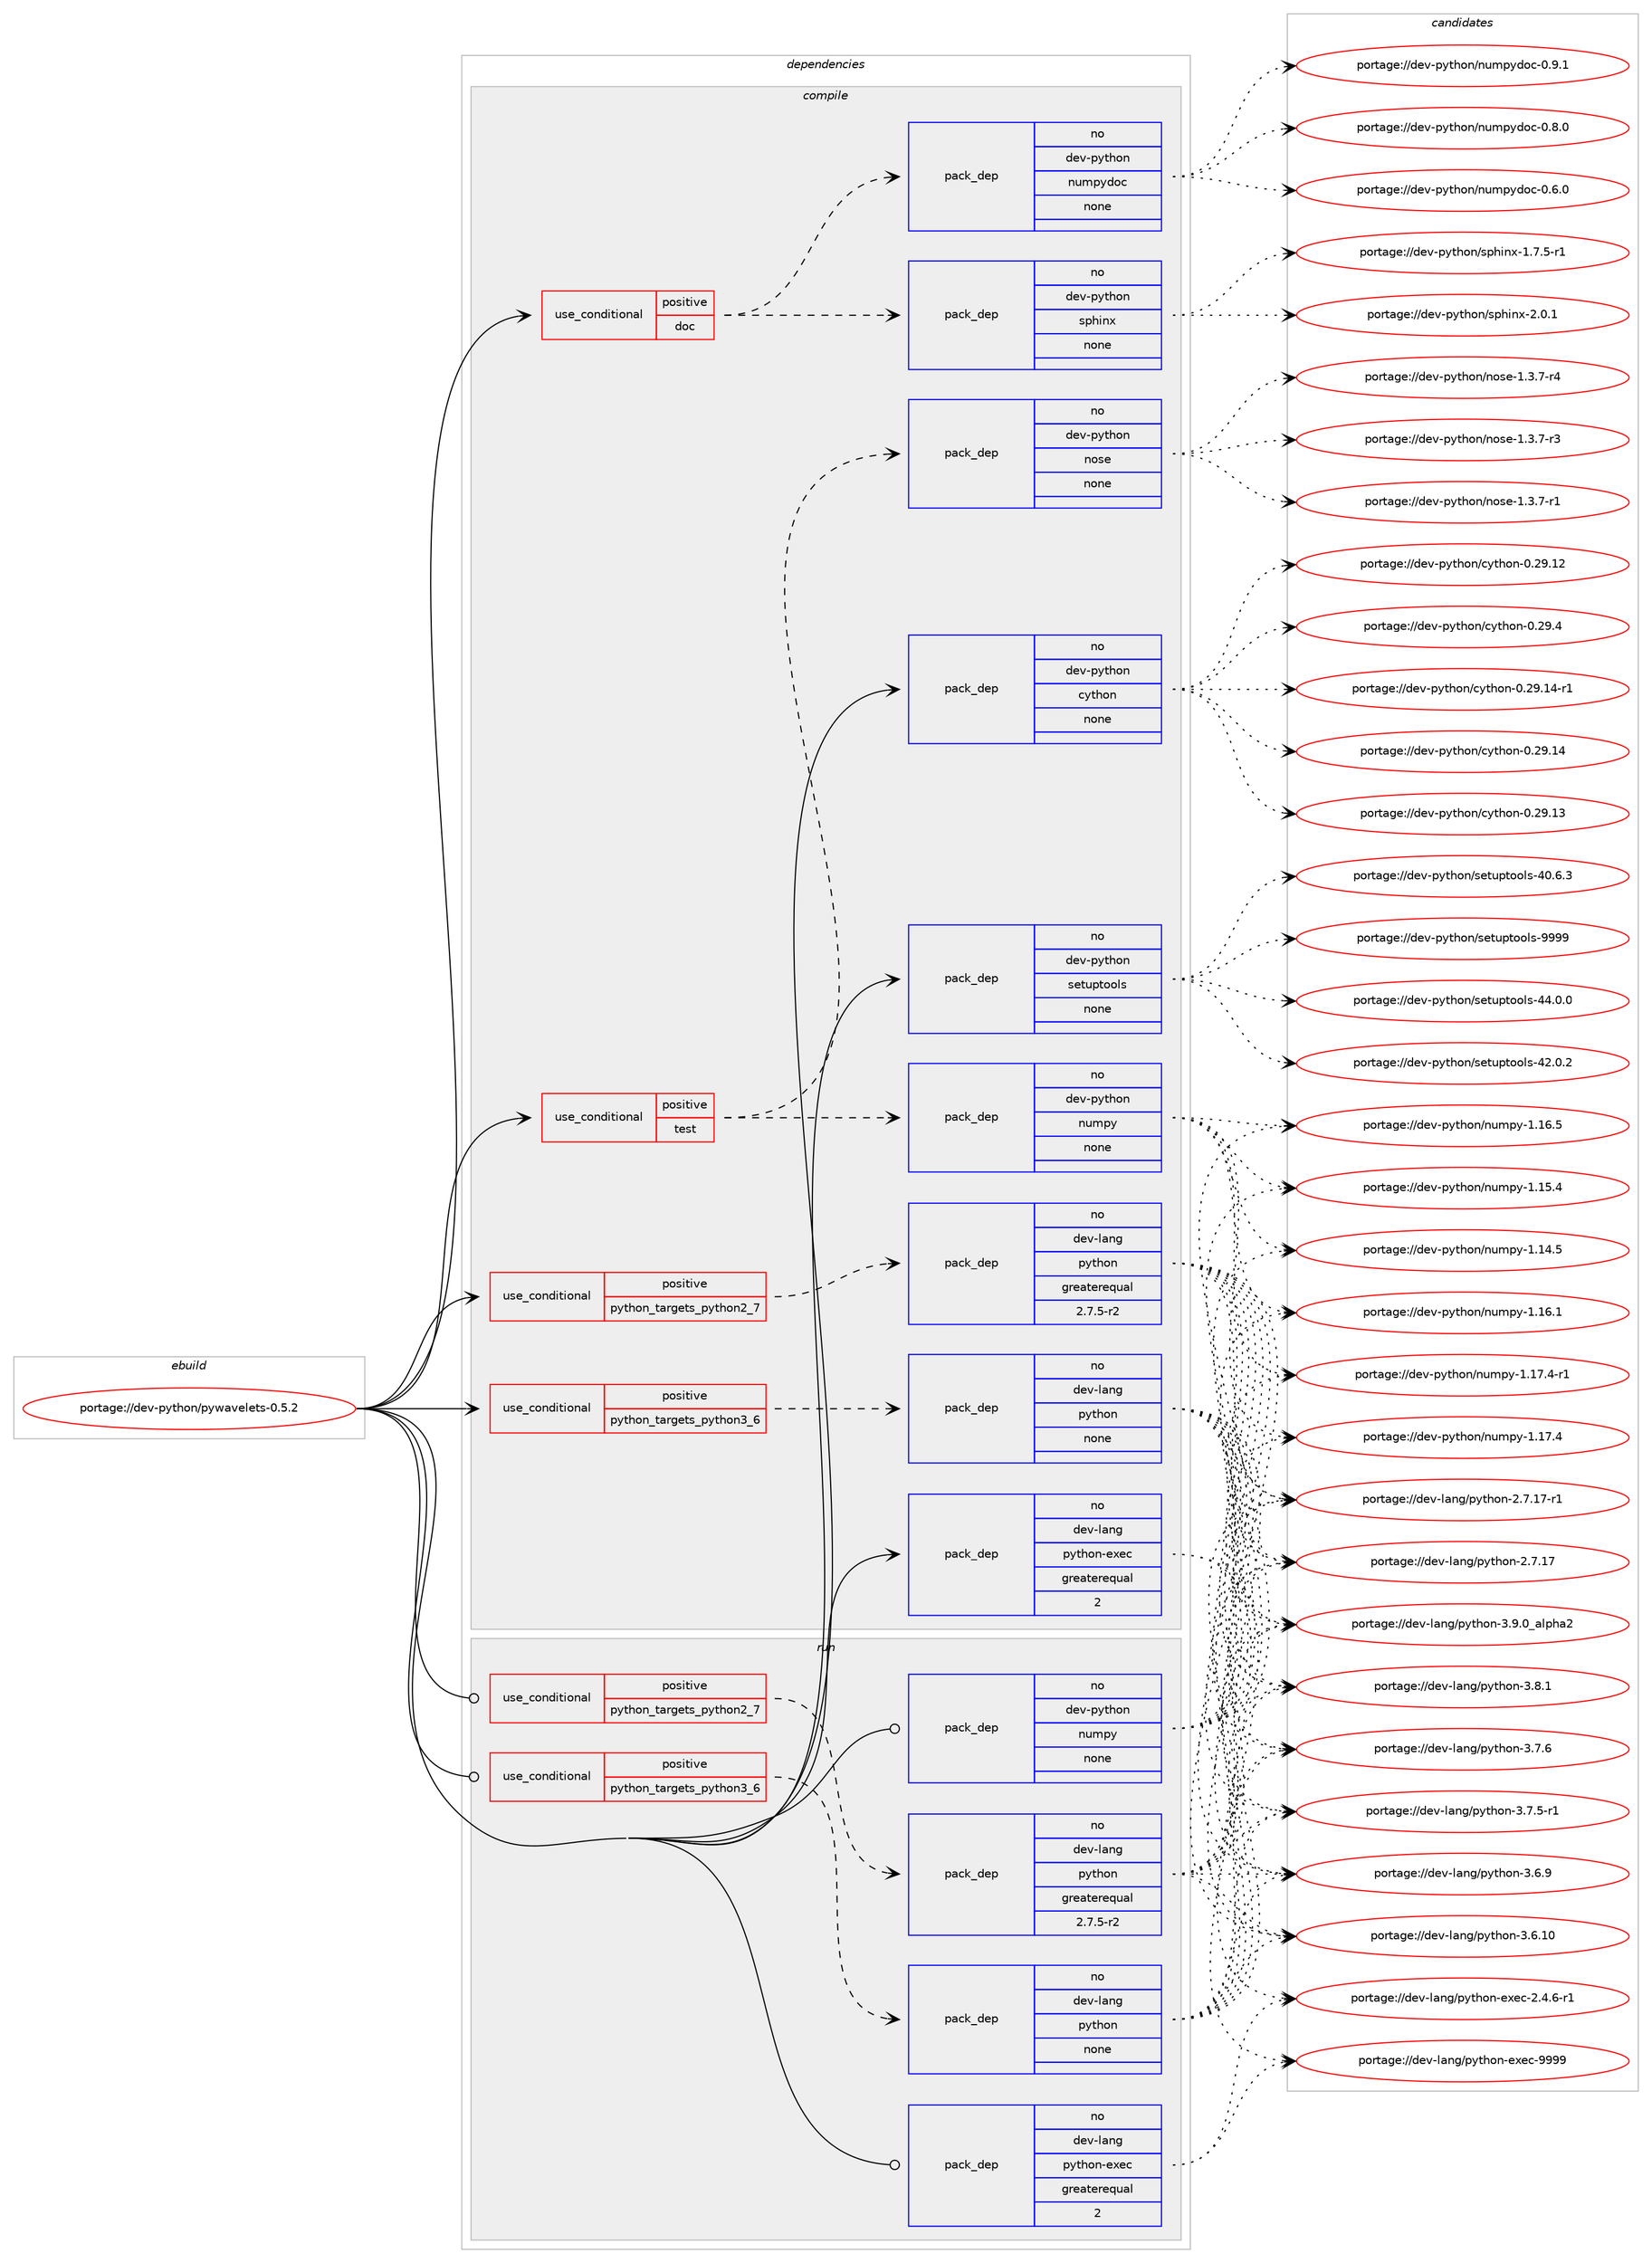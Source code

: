 digraph prolog {

# *************
# Graph options
# *************

newrank=true;
concentrate=true;
compound=true;
graph [rankdir=LR,fontname=Helvetica,fontsize=10,ranksep=1.5];#, ranksep=2.5, nodesep=0.2];
edge  [arrowhead=vee];
node  [fontname=Helvetica,fontsize=10];

# **********
# The ebuild
# **********

subgraph cluster_leftcol {
color=gray;
rank=same;
label=<<i>ebuild</i>>;
id [label="portage://dev-python/pywavelets-0.5.2", color=red, width=4, href="../dev-python/pywavelets-0.5.2.svg"];
}

# ****************
# The dependencies
# ****************

subgraph cluster_midcol {
color=gray;
label=<<i>dependencies</i>>;
subgraph cluster_compile {
fillcolor="#eeeeee";
style=filled;
label=<<i>compile</i>>;
subgraph cond107240 {
dependency429845 [label=<<TABLE BORDER="0" CELLBORDER="1" CELLSPACING="0" CELLPADDING="4"><TR><TD ROWSPAN="3" CELLPADDING="10">use_conditional</TD></TR><TR><TD>positive</TD></TR><TR><TD>doc</TD></TR></TABLE>>, shape=none, color=red];
subgraph pack317704 {
dependency429846 [label=<<TABLE BORDER="0" CELLBORDER="1" CELLSPACING="0" CELLPADDING="4" WIDTH="220"><TR><TD ROWSPAN="6" CELLPADDING="30">pack_dep</TD></TR><TR><TD WIDTH="110">no</TD></TR><TR><TD>dev-python</TD></TR><TR><TD>sphinx</TD></TR><TR><TD>none</TD></TR><TR><TD></TD></TR></TABLE>>, shape=none, color=blue];
}
dependency429845:e -> dependency429846:w [weight=20,style="dashed",arrowhead="vee"];
subgraph pack317705 {
dependency429847 [label=<<TABLE BORDER="0" CELLBORDER="1" CELLSPACING="0" CELLPADDING="4" WIDTH="220"><TR><TD ROWSPAN="6" CELLPADDING="30">pack_dep</TD></TR><TR><TD WIDTH="110">no</TD></TR><TR><TD>dev-python</TD></TR><TR><TD>numpydoc</TD></TR><TR><TD>none</TD></TR><TR><TD></TD></TR></TABLE>>, shape=none, color=blue];
}
dependency429845:e -> dependency429847:w [weight=20,style="dashed",arrowhead="vee"];
}
id:e -> dependency429845:w [weight=20,style="solid",arrowhead="vee"];
subgraph cond107241 {
dependency429848 [label=<<TABLE BORDER="0" CELLBORDER="1" CELLSPACING="0" CELLPADDING="4"><TR><TD ROWSPAN="3" CELLPADDING="10">use_conditional</TD></TR><TR><TD>positive</TD></TR><TR><TD>python_targets_python2_7</TD></TR></TABLE>>, shape=none, color=red];
subgraph pack317706 {
dependency429849 [label=<<TABLE BORDER="0" CELLBORDER="1" CELLSPACING="0" CELLPADDING="4" WIDTH="220"><TR><TD ROWSPAN="6" CELLPADDING="30">pack_dep</TD></TR><TR><TD WIDTH="110">no</TD></TR><TR><TD>dev-lang</TD></TR><TR><TD>python</TD></TR><TR><TD>greaterequal</TD></TR><TR><TD>2.7.5-r2</TD></TR></TABLE>>, shape=none, color=blue];
}
dependency429848:e -> dependency429849:w [weight=20,style="dashed",arrowhead="vee"];
}
id:e -> dependency429848:w [weight=20,style="solid",arrowhead="vee"];
subgraph cond107242 {
dependency429850 [label=<<TABLE BORDER="0" CELLBORDER="1" CELLSPACING="0" CELLPADDING="4"><TR><TD ROWSPAN="3" CELLPADDING="10">use_conditional</TD></TR><TR><TD>positive</TD></TR><TR><TD>python_targets_python3_6</TD></TR></TABLE>>, shape=none, color=red];
subgraph pack317707 {
dependency429851 [label=<<TABLE BORDER="0" CELLBORDER="1" CELLSPACING="0" CELLPADDING="4" WIDTH="220"><TR><TD ROWSPAN="6" CELLPADDING="30">pack_dep</TD></TR><TR><TD WIDTH="110">no</TD></TR><TR><TD>dev-lang</TD></TR><TR><TD>python</TD></TR><TR><TD>none</TD></TR><TR><TD></TD></TR></TABLE>>, shape=none, color=blue];
}
dependency429850:e -> dependency429851:w [weight=20,style="dashed",arrowhead="vee"];
}
id:e -> dependency429850:w [weight=20,style="solid",arrowhead="vee"];
subgraph cond107243 {
dependency429852 [label=<<TABLE BORDER="0" CELLBORDER="1" CELLSPACING="0" CELLPADDING="4"><TR><TD ROWSPAN="3" CELLPADDING="10">use_conditional</TD></TR><TR><TD>positive</TD></TR><TR><TD>test</TD></TR></TABLE>>, shape=none, color=red];
subgraph pack317708 {
dependency429853 [label=<<TABLE BORDER="0" CELLBORDER="1" CELLSPACING="0" CELLPADDING="4" WIDTH="220"><TR><TD ROWSPAN="6" CELLPADDING="30">pack_dep</TD></TR><TR><TD WIDTH="110">no</TD></TR><TR><TD>dev-python</TD></TR><TR><TD>numpy</TD></TR><TR><TD>none</TD></TR><TR><TD></TD></TR></TABLE>>, shape=none, color=blue];
}
dependency429852:e -> dependency429853:w [weight=20,style="dashed",arrowhead="vee"];
subgraph pack317709 {
dependency429854 [label=<<TABLE BORDER="0" CELLBORDER="1" CELLSPACING="0" CELLPADDING="4" WIDTH="220"><TR><TD ROWSPAN="6" CELLPADDING="30">pack_dep</TD></TR><TR><TD WIDTH="110">no</TD></TR><TR><TD>dev-python</TD></TR><TR><TD>nose</TD></TR><TR><TD>none</TD></TR><TR><TD></TD></TR></TABLE>>, shape=none, color=blue];
}
dependency429852:e -> dependency429854:w [weight=20,style="dashed",arrowhead="vee"];
}
id:e -> dependency429852:w [weight=20,style="solid",arrowhead="vee"];
subgraph pack317710 {
dependency429855 [label=<<TABLE BORDER="0" CELLBORDER="1" CELLSPACING="0" CELLPADDING="4" WIDTH="220"><TR><TD ROWSPAN="6" CELLPADDING="30">pack_dep</TD></TR><TR><TD WIDTH="110">no</TD></TR><TR><TD>dev-lang</TD></TR><TR><TD>python-exec</TD></TR><TR><TD>greaterequal</TD></TR><TR><TD>2</TD></TR></TABLE>>, shape=none, color=blue];
}
id:e -> dependency429855:w [weight=20,style="solid",arrowhead="vee"];
subgraph pack317711 {
dependency429856 [label=<<TABLE BORDER="0" CELLBORDER="1" CELLSPACING="0" CELLPADDING="4" WIDTH="220"><TR><TD ROWSPAN="6" CELLPADDING="30">pack_dep</TD></TR><TR><TD WIDTH="110">no</TD></TR><TR><TD>dev-python</TD></TR><TR><TD>cython</TD></TR><TR><TD>none</TD></TR><TR><TD></TD></TR></TABLE>>, shape=none, color=blue];
}
id:e -> dependency429856:w [weight=20,style="solid",arrowhead="vee"];
subgraph pack317712 {
dependency429857 [label=<<TABLE BORDER="0" CELLBORDER="1" CELLSPACING="0" CELLPADDING="4" WIDTH="220"><TR><TD ROWSPAN="6" CELLPADDING="30">pack_dep</TD></TR><TR><TD WIDTH="110">no</TD></TR><TR><TD>dev-python</TD></TR><TR><TD>setuptools</TD></TR><TR><TD>none</TD></TR><TR><TD></TD></TR></TABLE>>, shape=none, color=blue];
}
id:e -> dependency429857:w [weight=20,style="solid",arrowhead="vee"];
}
subgraph cluster_compileandrun {
fillcolor="#eeeeee";
style=filled;
label=<<i>compile and run</i>>;
}
subgraph cluster_run {
fillcolor="#eeeeee";
style=filled;
label=<<i>run</i>>;
subgraph cond107244 {
dependency429858 [label=<<TABLE BORDER="0" CELLBORDER="1" CELLSPACING="0" CELLPADDING="4"><TR><TD ROWSPAN="3" CELLPADDING="10">use_conditional</TD></TR><TR><TD>positive</TD></TR><TR><TD>python_targets_python2_7</TD></TR></TABLE>>, shape=none, color=red];
subgraph pack317713 {
dependency429859 [label=<<TABLE BORDER="0" CELLBORDER="1" CELLSPACING="0" CELLPADDING="4" WIDTH="220"><TR><TD ROWSPAN="6" CELLPADDING="30">pack_dep</TD></TR><TR><TD WIDTH="110">no</TD></TR><TR><TD>dev-lang</TD></TR><TR><TD>python</TD></TR><TR><TD>greaterequal</TD></TR><TR><TD>2.7.5-r2</TD></TR></TABLE>>, shape=none, color=blue];
}
dependency429858:e -> dependency429859:w [weight=20,style="dashed",arrowhead="vee"];
}
id:e -> dependency429858:w [weight=20,style="solid",arrowhead="odot"];
subgraph cond107245 {
dependency429860 [label=<<TABLE BORDER="0" CELLBORDER="1" CELLSPACING="0" CELLPADDING="4"><TR><TD ROWSPAN="3" CELLPADDING="10">use_conditional</TD></TR><TR><TD>positive</TD></TR><TR><TD>python_targets_python3_6</TD></TR></TABLE>>, shape=none, color=red];
subgraph pack317714 {
dependency429861 [label=<<TABLE BORDER="0" CELLBORDER="1" CELLSPACING="0" CELLPADDING="4" WIDTH="220"><TR><TD ROWSPAN="6" CELLPADDING="30">pack_dep</TD></TR><TR><TD WIDTH="110">no</TD></TR><TR><TD>dev-lang</TD></TR><TR><TD>python</TD></TR><TR><TD>none</TD></TR><TR><TD></TD></TR></TABLE>>, shape=none, color=blue];
}
dependency429860:e -> dependency429861:w [weight=20,style="dashed",arrowhead="vee"];
}
id:e -> dependency429860:w [weight=20,style="solid",arrowhead="odot"];
subgraph pack317715 {
dependency429862 [label=<<TABLE BORDER="0" CELLBORDER="1" CELLSPACING="0" CELLPADDING="4" WIDTH="220"><TR><TD ROWSPAN="6" CELLPADDING="30">pack_dep</TD></TR><TR><TD WIDTH="110">no</TD></TR><TR><TD>dev-lang</TD></TR><TR><TD>python-exec</TD></TR><TR><TD>greaterequal</TD></TR><TR><TD>2</TD></TR></TABLE>>, shape=none, color=blue];
}
id:e -> dependency429862:w [weight=20,style="solid",arrowhead="odot"];
subgraph pack317716 {
dependency429863 [label=<<TABLE BORDER="0" CELLBORDER="1" CELLSPACING="0" CELLPADDING="4" WIDTH="220"><TR><TD ROWSPAN="6" CELLPADDING="30">pack_dep</TD></TR><TR><TD WIDTH="110">no</TD></TR><TR><TD>dev-python</TD></TR><TR><TD>numpy</TD></TR><TR><TD>none</TD></TR><TR><TD></TD></TR></TABLE>>, shape=none, color=blue];
}
id:e -> dependency429863:w [weight=20,style="solid",arrowhead="odot"];
}
}

# **************
# The candidates
# **************

subgraph cluster_choices {
rank=same;
color=gray;
label=<<i>candidates</i>>;

subgraph choice317704 {
color=black;
nodesep=1;
choice1001011184511212111610411111047115112104105110120455046484649 [label="portage://dev-python/sphinx-2.0.1", color=red, width=4,href="../dev-python/sphinx-2.0.1.svg"];
choice10010111845112121116104111110471151121041051101204549465546534511449 [label="portage://dev-python/sphinx-1.7.5-r1", color=red, width=4,href="../dev-python/sphinx-1.7.5-r1.svg"];
dependency429846:e -> choice1001011184511212111610411111047115112104105110120455046484649:w [style=dotted,weight="100"];
dependency429846:e -> choice10010111845112121116104111110471151121041051101204549465546534511449:w [style=dotted,weight="100"];
}
subgraph choice317705 {
color=black;
nodesep=1;
choice100101118451121211161041111104711011710911212110011199454846574649 [label="portage://dev-python/numpydoc-0.9.1", color=red, width=4,href="../dev-python/numpydoc-0.9.1.svg"];
choice100101118451121211161041111104711011710911212110011199454846564648 [label="portage://dev-python/numpydoc-0.8.0", color=red, width=4,href="../dev-python/numpydoc-0.8.0.svg"];
choice100101118451121211161041111104711011710911212110011199454846544648 [label="portage://dev-python/numpydoc-0.6.0", color=red, width=4,href="../dev-python/numpydoc-0.6.0.svg"];
dependency429847:e -> choice100101118451121211161041111104711011710911212110011199454846574649:w [style=dotted,weight="100"];
dependency429847:e -> choice100101118451121211161041111104711011710911212110011199454846564648:w [style=dotted,weight="100"];
dependency429847:e -> choice100101118451121211161041111104711011710911212110011199454846544648:w [style=dotted,weight="100"];
}
subgraph choice317706 {
color=black;
nodesep=1;
choice10010111845108971101034711212111610411111045514657464895971081121049750 [label="portage://dev-lang/python-3.9.0_alpha2", color=red, width=4,href="../dev-lang/python-3.9.0_alpha2.svg"];
choice100101118451089711010347112121116104111110455146564649 [label="portage://dev-lang/python-3.8.1", color=red, width=4,href="../dev-lang/python-3.8.1.svg"];
choice100101118451089711010347112121116104111110455146554654 [label="portage://dev-lang/python-3.7.6", color=red, width=4,href="../dev-lang/python-3.7.6.svg"];
choice1001011184510897110103471121211161041111104551465546534511449 [label="portage://dev-lang/python-3.7.5-r1", color=red, width=4,href="../dev-lang/python-3.7.5-r1.svg"];
choice100101118451089711010347112121116104111110455146544657 [label="portage://dev-lang/python-3.6.9", color=red, width=4,href="../dev-lang/python-3.6.9.svg"];
choice10010111845108971101034711212111610411111045514654464948 [label="portage://dev-lang/python-3.6.10", color=red, width=4,href="../dev-lang/python-3.6.10.svg"];
choice100101118451089711010347112121116104111110455046554649554511449 [label="portage://dev-lang/python-2.7.17-r1", color=red, width=4,href="../dev-lang/python-2.7.17-r1.svg"];
choice10010111845108971101034711212111610411111045504655464955 [label="portage://dev-lang/python-2.7.17", color=red, width=4,href="../dev-lang/python-2.7.17.svg"];
dependency429849:e -> choice10010111845108971101034711212111610411111045514657464895971081121049750:w [style=dotted,weight="100"];
dependency429849:e -> choice100101118451089711010347112121116104111110455146564649:w [style=dotted,weight="100"];
dependency429849:e -> choice100101118451089711010347112121116104111110455146554654:w [style=dotted,weight="100"];
dependency429849:e -> choice1001011184510897110103471121211161041111104551465546534511449:w [style=dotted,weight="100"];
dependency429849:e -> choice100101118451089711010347112121116104111110455146544657:w [style=dotted,weight="100"];
dependency429849:e -> choice10010111845108971101034711212111610411111045514654464948:w [style=dotted,weight="100"];
dependency429849:e -> choice100101118451089711010347112121116104111110455046554649554511449:w [style=dotted,weight="100"];
dependency429849:e -> choice10010111845108971101034711212111610411111045504655464955:w [style=dotted,weight="100"];
}
subgraph choice317707 {
color=black;
nodesep=1;
choice10010111845108971101034711212111610411111045514657464895971081121049750 [label="portage://dev-lang/python-3.9.0_alpha2", color=red, width=4,href="../dev-lang/python-3.9.0_alpha2.svg"];
choice100101118451089711010347112121116104111110455146564649 [label="portage://dev-lang/python-3.8.1", color=red, width=4,href="../dev-lang/python-3.8.1.svg"];
choice100101118451089711010347112121116104111110455146554654 [label="portage://dev-lang/python-3.7.6", color=red, width=4,href="../dev-lang/python-3.7.6.svg"];
choice1001011184510897110103471121211161041111104551465546534511449 [label="portage://dev-lang/python-3.7.5-r1", color=red, width=4,href="../dev-lang/python-3.7.5-r1.svg"];
choice100101118451089711010347112121116104111110455146544657 [label="portage://dev-lang/python-3.6.9", color=red, width=4,href="../dev-lang/python-3.6.9.svg"];
choice10010111845108971101034711212111610411111045514654464948 [label="portage://dev-lang/python-3.6.10", color=red, width=4,href="../dev-lang/python-3.6.10.svg"];
choice100101118451089711010347112121116104111110455046554649554511449 [label="portage://dev-lang/python-2.7.17-r1", color=red, width=4,href="../dev-lang/python-2.7.17-r1.svg"];
choice10010111845108971101034711212111610411111045504655464955 [label="portage://dev-lang/python-2.7.17", color=red, width=4,href="../dev-lang/python-2.7.17.svg"];
dependency429851:e -> choice10010111845108971101034711212111610411111045514657464895971081121049750:w [style=dotted,weight="100"];
dependency429851:e -> choice100101118451089711010347112121116104111110455146564649:w [style=dotted,weight="100"];
dependency429851:e -> choice100101118451089711010347112121116104111110455146554654:w [style=dotted,weight="100"];
dependency429851:e -> choice1001011184510897110103471121211161041111104551465546534511449:w [style=dotted,weight="100"];
dependency429851:e -> choice100101118451089711010347112121116104111110455146544657:w [style=dotted,weight="100"];
dependency429851:e -> choice10010111845108971101034711212111610411111045514654464948:w [style=dotted,weight="100"];
dependency429851:e -> choice100101118451089711010347112121116104111110455046554649554511449:w [style=dotted,weight="100"];
dependency429851:e -> choice10010111845108971101034711212111610411111045504655464955:w [style=dotted,weight="100"];
}
subgraph choice317708 {
color=black;
nodesep=1;
choice1001011184511212111610411111047110117109112121454946495546524511449 [label="portage://dev-python/numpy-1.17.4-r1", color=red, width=4,href="../dev-python/numpy-1.17.4-r1.svg"];
choice100101118451121211161041111104711011710911212145494649554652 [label="portage://dev-python/numpy-1.17.4", color=red, width=4,href="../dev-python/numpy-1.17.4.svg"];
choice100101118451121211161041111104711011710911212145494649544653 [label="portage://dev-python/numpy-1.16.5", color=red, width=4,href="../dev-python/numpy-1.16.5.svg"];
choice100101118451121211161041111104711011710911212145494649544649 [label="portage://dev-python/numpy-1.16.1", color=red, width=4,href="../dev-python/numpy-1.16.1.svg"];
choice100101118451121211161041111104711011710911212145494649534652 [label="portage://dev-python/numpy-1.15.4", color=red, width=4,href="../dev-python/numpy-1.15.4.svg"];
choice100101118451121211161041111104711011710911212145494649524653 [label="portage://dev-python/numpy-1.14.5", color=red, width=4,href="../dev-python/numpy-1.14.5.svg"];
dependency429853:e -> choice1001011184511212111610411111047110117109112121454946495546524511449:w [style=dotted,weight="100"];
dependency429853:e -> choice100101118451121211161041111104711011710911212145494649554652:w [style=dotted,weight="100"];
dependency429853:e -> choice100101118451121211161041111104711011710911212145494649544653:w [style=dotted,weight="100"];
dependency429853:e -> choice100101118451121211161041111104711011710911212145494649544649:w [style=dotted,weight="100"];
dependency429853:e -> choice100101118451121211161041111104711011710911212145494649534652:w [style=dotted,weight="100"];
dependency429853:e -> choice100101118451121211161041111104711011710911212145494649524653:w [style=dotted,weight="100"];
}
subgraph choice317709 {
color=black;
nodesep=1;
choice10010111845112121116104111110471101111151014549465146554511452 [label="portage://dev-python/nose-1.3.7-r4", color=red, width=4,href="../dev-python/nose-1.3.7-r4.svg"];
choice10010111845112121116104111110471101111151014549465146554511451 [label="portage://dev-python/nose-1.3.7-r3", color=red, width=4,href="../dev-python/nose-1.3.7-r3.svg"];
choice10010111845112121116104111110471101111151014549465146554511449 [label="portage://dev-python/nose-1.3.7-r1", color=red, width=4,href="../dev-python/nose-1.3.7-r1.svg"];
dependency429854:e -> choice10010111845112121116104111110471101111151014549465146554511452:w [style=dotted,weight="100"];
dependency429854:e -> choice10010111845112121116104111110471101111151014549465146554511451:w [style=dotted,weight="100"];
dependency429854:e -> choice10010111845112121116104111110471101111151014549465146554511449:w [style=dotted,weight="100"];
}
subgraph choice317710 {
color=black;
nodesep=1;
choice10010111845108971101034711212111610411111045101120101994557575757 [label="portage://dev-lang/python-exec-9999", color=red, width=4,href="../dev-lang/python-exec-9999.svg"];
choice10010111845108971101034711212111610411111045101120101994550465246544511449 [label="portage://dev-lang/python-exec-2.4.6-r1", color=red, width=4,href="../dev-lang/python-exec-2.4.6-r1.svg"];
dependency429855:e -> choice10010111845108971101034711212111610411111045101120101994557575757:w [style=dotted,weight="100"];
dependency429855:e -> choice10010111845108971101034711212111610411111045101120101994550465246544511449:w [style=dotted,weight="100"];
}
subgraph choice317711 {
color=black;
nodesep=1;
choice10010111845112121116104111110479912111610411111045484650574652 [label="portage://dev-python/cython-0.29.4", color=red, width=4,href="../dev-python/cython-0.29.4.svg"];
choice10010111845112121116104111110479912111610411111045484650574649524511449 [label="portage://dev-python/cython-0.29.14-r1", color=red, width=4,href="../dev-python/cython-0.29.14-r1.svg"];
choice1001011184511212111610411111047991211161041111104548465057464952 [label="portage://dev-python/cython-0.29.14", color=red, width=4,href="../dev-python/cython-0.29.14.svg"];
choice1001011184511212111610411111047991211161041111104548465057464951 [label="portage://dev-python/cython-0.29.13", color=red, width=4,href="../dev-python/cython-0.29.13.svg"];
choice1001011184511212111610411111047991211161041111104548465057464950 [label="portage://dev-python/cython-0.29.12", color=red, width=4,href="../dev-python/cython-0.29.12.svg"];
dependency429856:e -> choice10010111845112121116104111110479912111610411111045484650574652:w [style=dotted,weight="100"];
dependency429856:e -> choice10010111845112121116104111110479912111610411111045484650574649524511449:w [style=dotted,weight="100"];
dependency429856:e -> choice1001011184511212111610411111047991211161041111104548465057464952:w [style=dotted,weight="100"];
dependency429856:e -> choice1001011184511212111610411111047991211161041111104548465057464951:w [style=dotted,weight="100"];
dependency429856:e -> choice1001011184511212111610411111047991211161041111104548465057464950:w [style=dotted,weight="100"];
}
subgraph choice317712 {
color=black;
nodesep=1;
choice10010111845112121116104111110471151011161171121161111111081154557575757 [label="portage://dev-python/setuptools-9999", color=red, width=4,href="../dev-python/setuptools-9999.svg"];
choice100101118451121211161041111104711510111611711211611111110811545525246484648 [label="portage://dev-python/setuptools-44.0.0", color=red, width=4,href="../dev-python/setuptools-44.0.0.svg"];
choice100101118451121211161041111104711510111611711211611111110811545525046484650 [label="portage://dev-python/setuptools-42.0.2", color=red, width=4,href="../dev-python/setuptools-42.0.2.svg"];
choice100101118451121211161041111104711510111611711211611111110811545524846544651 [label="portage://dev-python/setuptools-40.6.3", color=red, width=4,href="../dev-python/setuptools-40.6.3.svg"];
dependency429857:e -> choice10010111845112121116104111110471151011161171121161111111081154557575757:w [style=dotted,weight="100"];
dependency429857:e -> choice100101118451121211161041111104711510111611711211611111110811545525246484648:w [style=dotted,weight="100"];
dependency429857:e -> choice100101118451121211161041111104711510111611711211611111110811545525046484650:w [style=dotted,weight="100"];
dependency429857:e -> choice100101118451121211161041111104711510111611711211611111110811545524846544651:w [style=dotted,weight="100"];
}
subgraph choice317713 {
color=black;
nodesep=1;
choice10010111845108971101034711212111610411111045514657464895971081121049750 [label="portage://dev-lang/python-3.9.0_alpha2", color=red, width=4,href="../dev-lang/python-3.9.0_alpha2.svg"];
choice100101118451089711010347112121116104111110455146564649 [label="portage://dev-lang/python-3.8.1", color=red, width=4,href="../dev-lang/python-3.8.1.svg"];
choice100101118451089711010347112121116104111110455146554654 [label="portage://dev-lang/python-3.7.6", color=red, width=4,href="../dev-lang/python-3.7.6.svg"];
choice1001011184510897110103471121211161041111104551465546534511449 [label="portage://dev-lang/python-3.7.5-r1", color=red, width=4,href="../dev-lang/python-3.7.5-r1.svg"];
choice100101118451089711010347112121116104111110455146544657 [label="portage://dev-lang/python-3.6.9", color=red, width=4,href="../dev-lang/python-3.6.9.svg"];
choice10010111845108971101034711212111610411111045514654464948 [label="portage://dev-lang/python-3.6.10", color=red, width=4,href="../dev-lang/python-3.6.10.svg"];
choice100101118451089711010347112121116104111110455046554649554511449 [label="portage://dev-lang/python-2.7.17-r1", color=red, width=4,href="../dev-lang/python-2.7.17-r1.svg"];
choice10010111845108971101034711212111610411111045504655464955 [label="portage://dev-lang/python-2.7.17", color=red, width=4,href="../dev-lang/python-2.7.17.svg"];
dependency429859:e -> choice10010111845108971101034711212111610411111045514657464895971081121049750:w [style=dotted,weight="100"];
dependency429859:e -> choice100101118451089711010347112121116104111110455146564649:w [style=dotted,weight="100"];
dependency429859:e -> choice100101118451089711010347112121116104111110455146554654:w [style=dotted,weight="100"];
dependency429859:e -> choice1001011184510897110103471121211161041111104551465546534511449:w [style=dotted,weight="100"];
dependency429859:e -> choice100101118451089711010347112121116104111110455146544657:w [style=dotted,weight="100"];
dependency429859:e -> choice10010111845108971101034711212111610411111045514654464948:w [style=dotted,weight="100"];
dependency429859:e -> choice100101118451089711010347112121116104111110455046554649554511449:w [style=dotted,weight="100"];
dependency429859:e -> choice10010111845108971101034711212111610411111045504655464955:w [style=dotted,weight="100"];
}
subgraph choice317714 {
color=black;
nodesep=1;
choice10010111845108971101034711212111610411111045514657464895971081121049750 [label="portage://dev-lang/python-3.9.0_alpha2", color=red, width=4,href="../dev-lang/python-3.9.0_alpha2.svg"];
choice100101118451089711010347112121116104111110455146564649 [label="portage://dev-lang/python-3.8.1", color=red, width=4,href="../dev-lang/python-3.8.1.svg"];
choice100101118451089711010347112121116104111110455146554654 [label="portage://dev-lang/python-3.7.6", color=red, width=4,href="../dev-lang/python-3.7.6.svg"];
choice1001011184510897110103471121211161041111104551465546534511449 [label="portage://dev-lang/python-3.7.5-r1", color=red, width=4,href="../dev-lang/python-3.7.5-r1.svg"];
choice100101118451089711010347112121116104111110455146544657 [label="portage://dev-lang/python-3.6.9", color=red, width=4,href="../dev-lang/python-3.6.9.svg"];
choice10010111845108971101034711212111610411111045514654464948 [label="portage://dev-lang/python-3.6.10", color=red, width=4,href="../dev-lang/python-3.6.10.svg"];
choice100101118451089711010347112121116104111110455046554649554511449 [label="portage://dev-lang/python-2.7.17-r1", color=red, width=4,href="../dev-lang/python-2.7.17-r1.svg"];
choice10010111845108971101034711212111610411111045504655464955 [label="portage://dev-lang/python-2.7.17", color=red, width=4,href="../dev-lang/python-2.7.17.svg"];
dependency429861:e -> choice10010111845108971101034711212111610411111045514657464895971081121049750:w [style=dotted,weight="100"];
dependency429861:e -> choice100101118451089711010347112121116104111110455146564649:w [style=dotted,weight="100"];
dependency429861:e -> choice100101118451089711010347112121116104111110455146554654:w [style=dotted,weight="100"];
dependency429861:e -> choice1001011184510897110103471121211161041111104551465546534511449:w [style=dotted,weight="100"];
dependency429861:e -> choice100101118451089711010347112121116104111110455146544657:w [style=dotted,weight="100"];
dependency429861:e -> choice10010111845108971101034711212111610411111045514654464948:w [style=dotted,weight="100"];
dependency429861:e -> choice100101118451089711010347112121116104111110455046554649554511449:w [style=dotted,weight="100"];
dependency429861:e -> choice10010111845108971101034711212111610411111045504655464955:w [style=dotted,weight="100"];
}
subgraph choice317715 {
color=black;
nodesep=1;
choice10010111845108971101034711212111610411111045101120101994557575757 [label="portage://dev-lang/python-exec-9999", color=red, width=4,href="../dev-lang/python-exec-9999.svg"];
choice10010111845108971101034711212111610411111045101120101994550465246544511449 [label="portage://dev-lang/python-exec-2.4.6-r1", color=red, width=4,href="../dev-lang/python-exec-2.4.6-r1.svg"];
dependency429862:e -> choice10010111845108971101034711212111610411111045101120101994557575757:w [style=dotted,weight="100"];
dependency429862:e -> choice10010111845108971101034711212111610411111045101120101994550465246544511449:w [style=dotted,weight="100"];
}
subgraph choice317716 {
color=black;
nodesep=1;
choice1001011184511212111610411111047110117109112121454946495546524511449 [label="portage://dev-python/numpy-1.17.4-r1", color=red, width=4,href="../dev-python/numpy-1.17.4-r1.svg"];
choice100101118451121211161041111104711011710911212145494649554652 [label="portage://dev-python/numpy-1.17.4", color=red, width=4,href="../dev-python/numpy-1.17.4.svg"];
choice100101118451121211161041111104711011710911212145494649544653 [label="portage://dev-python/numpy-1.16.5", color=red, width=4,href="../dev-python/numpy-1.16.5.svg"];
choice100101118451121211161041111104711011710911212145494649544649 [label="portage://dev-python/numpy-1.16.1", color=red, width=4,href="../dev-python/numpy-1.16.1.svg"];
choice100101118451121211161041111104711011710911212145494649534652 [label="portage://dev-python/numpy-1.15.4", color=red, width=4,href="../dev-python/numpy-1.15.4.svg"];
choice100101118451121211161041111104711011710911212145494649524653 [label="portage://dev-python/numpy-1.14.5", color=red, width=4,href="../dev-python/numpy-1.14.5.svg"];
dependency429863:e -> choice1001011184511212111610411111047110117109112121454946495546524511449:w [style=dotted,weight="100"];
dependency429863:e -> choice100101118451121211161041111104711011710911212145494649554652:w [style=dotted,weight="100"];
dependency429863:e -> choice100101118451121211161041111104711011710911212145494649544653:w [style=dotted,weight="100"];
dependency429863:e -> choice100101118451121211161041111104711011710911212145494649544649:w [style=dotted,weight="100"];
dependency429863:e -> choice100101118451121211161041111104711011710911212145494649534652:w [style=dotted,weight="100"];
dependency429863:e -> choice100101118451121211161041111104711011710911212145494649524653:w [style=dotted,weight="100"];
}
}

}
